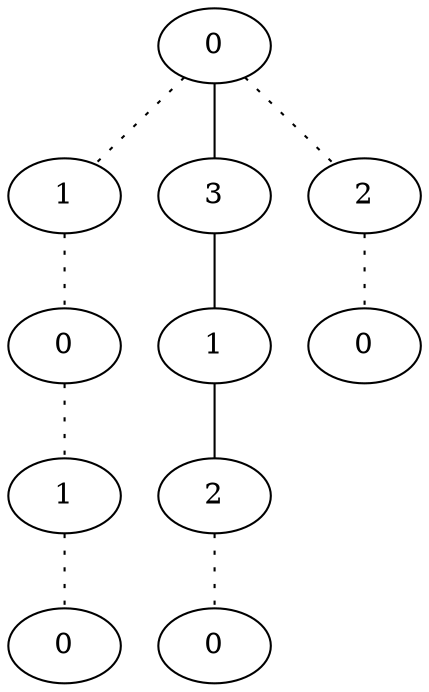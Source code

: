 graph {
a0[label=0];
a1[label=1];
a2[label=0];
a3[label=1];
a4[label=0];
a5[label=3];
a6[label=1];
a7[label=2];
a8[label=0];
a9[label=2];
a10[label=0];
a0 -- a1 [style=dotted];
a0 -- a5;
a0 -- a9 [style=dotted];
a1 -- a2 [style=dotted];
a2 -- a3 [style=dotted];
a3 -- a4 [style=dotted];
a5 -- a6;
a6 -- a7;
a7 -- a8 [style=dotted];
a9 -- a10 [style=dotted];
}
